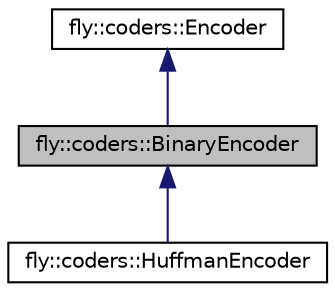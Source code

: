 digraph "fly::coders::BinaryEncoder"
{
 // LATEX_PDF_SIZE
  edge [fontname="Helvetica",fontsize="10",labelfontname="Helvetica",labelfontsize="10"];
  node [fontname="Helvetica",fontsize="10",shape=record];
  Node1 [label="fly::coders::BinaryEncoder",height=0.2,width=0.4,color="black", fillcolor="grey75", style="filled", fontcolor="black",tooltip=" "];
  Node2 -> Node1 [dir="back",color="midnightblue",fontsize="10",style="solid",fontname="Helvetica"];
  Node2 [label="fly::coders::Encoder",height=0.2,width=0.4,color="black", fillcolor="white", style="filled",URL="$classfly_1_1coders_1_1_encoder.html",tooltip=" "];
  Node1 -> Node3 [dir="back",color="midnightblue",fontsize="10",style="solid",fontname="Helvetica"];
  Node3 [label="fly::coders::HuffmanEncoder",height=0.2,width=0.4,color="black", fillcolor="white", style="filled",URL="$classfly_1_1coders_1_1_huffman_encoder.html",tooltip=" "];
}
